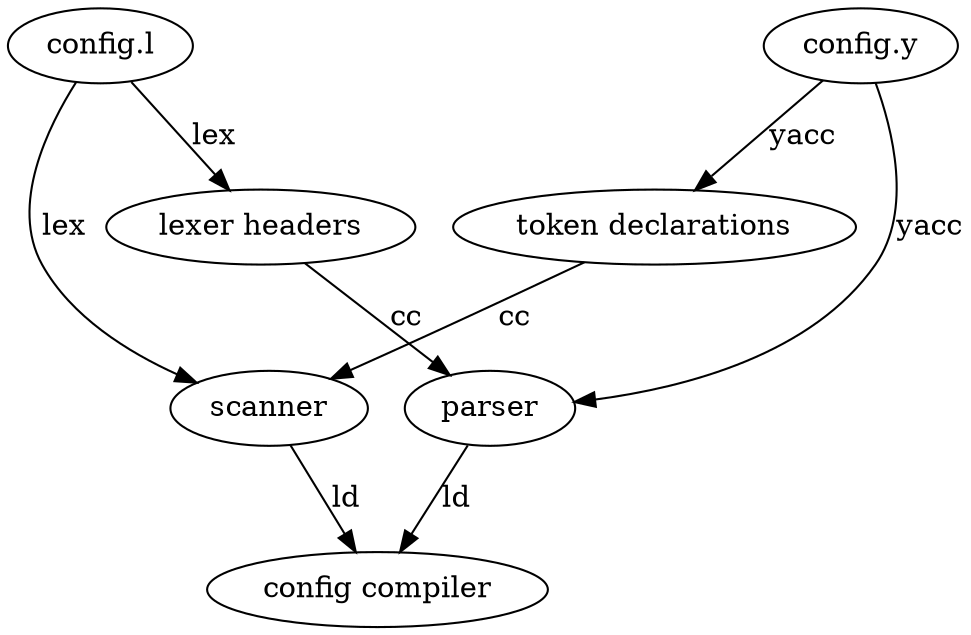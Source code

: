 digraph G {
    //rank = same;
    //rankdir = LR;
    //node[shape = record];
    
    confl [label = "config.l"];
    confy [label = "config.y"];
    lexyyh [label = "lexer headers"];
    ytabh [label = "token declarations"];
    scanner[label = "scanner"];
    parser[label = "parser"];
    compiler[label = "config compiler"];

    //yacc -> scanner [label = "y.tab.h"]
    //lex -> parser [label = "lex.yy.h"];
    //lex -> scanner [label = "codegen"];
    //yacc -> parser [label = "codegen"];

    confl -> scanner [label = "lex"];
    confl -> lexyyh [label = "lex"];
    confy -> parser [label = "yacc"];
    confy -> ytabh [label = "yacc"];
    lexyyh -> parser [label = "cc"];
    ytabh -> scanner [label = "cc"];

    scanner -> compiler [label = "ld"];
    parser -> compiler [label = "ld"];
}
